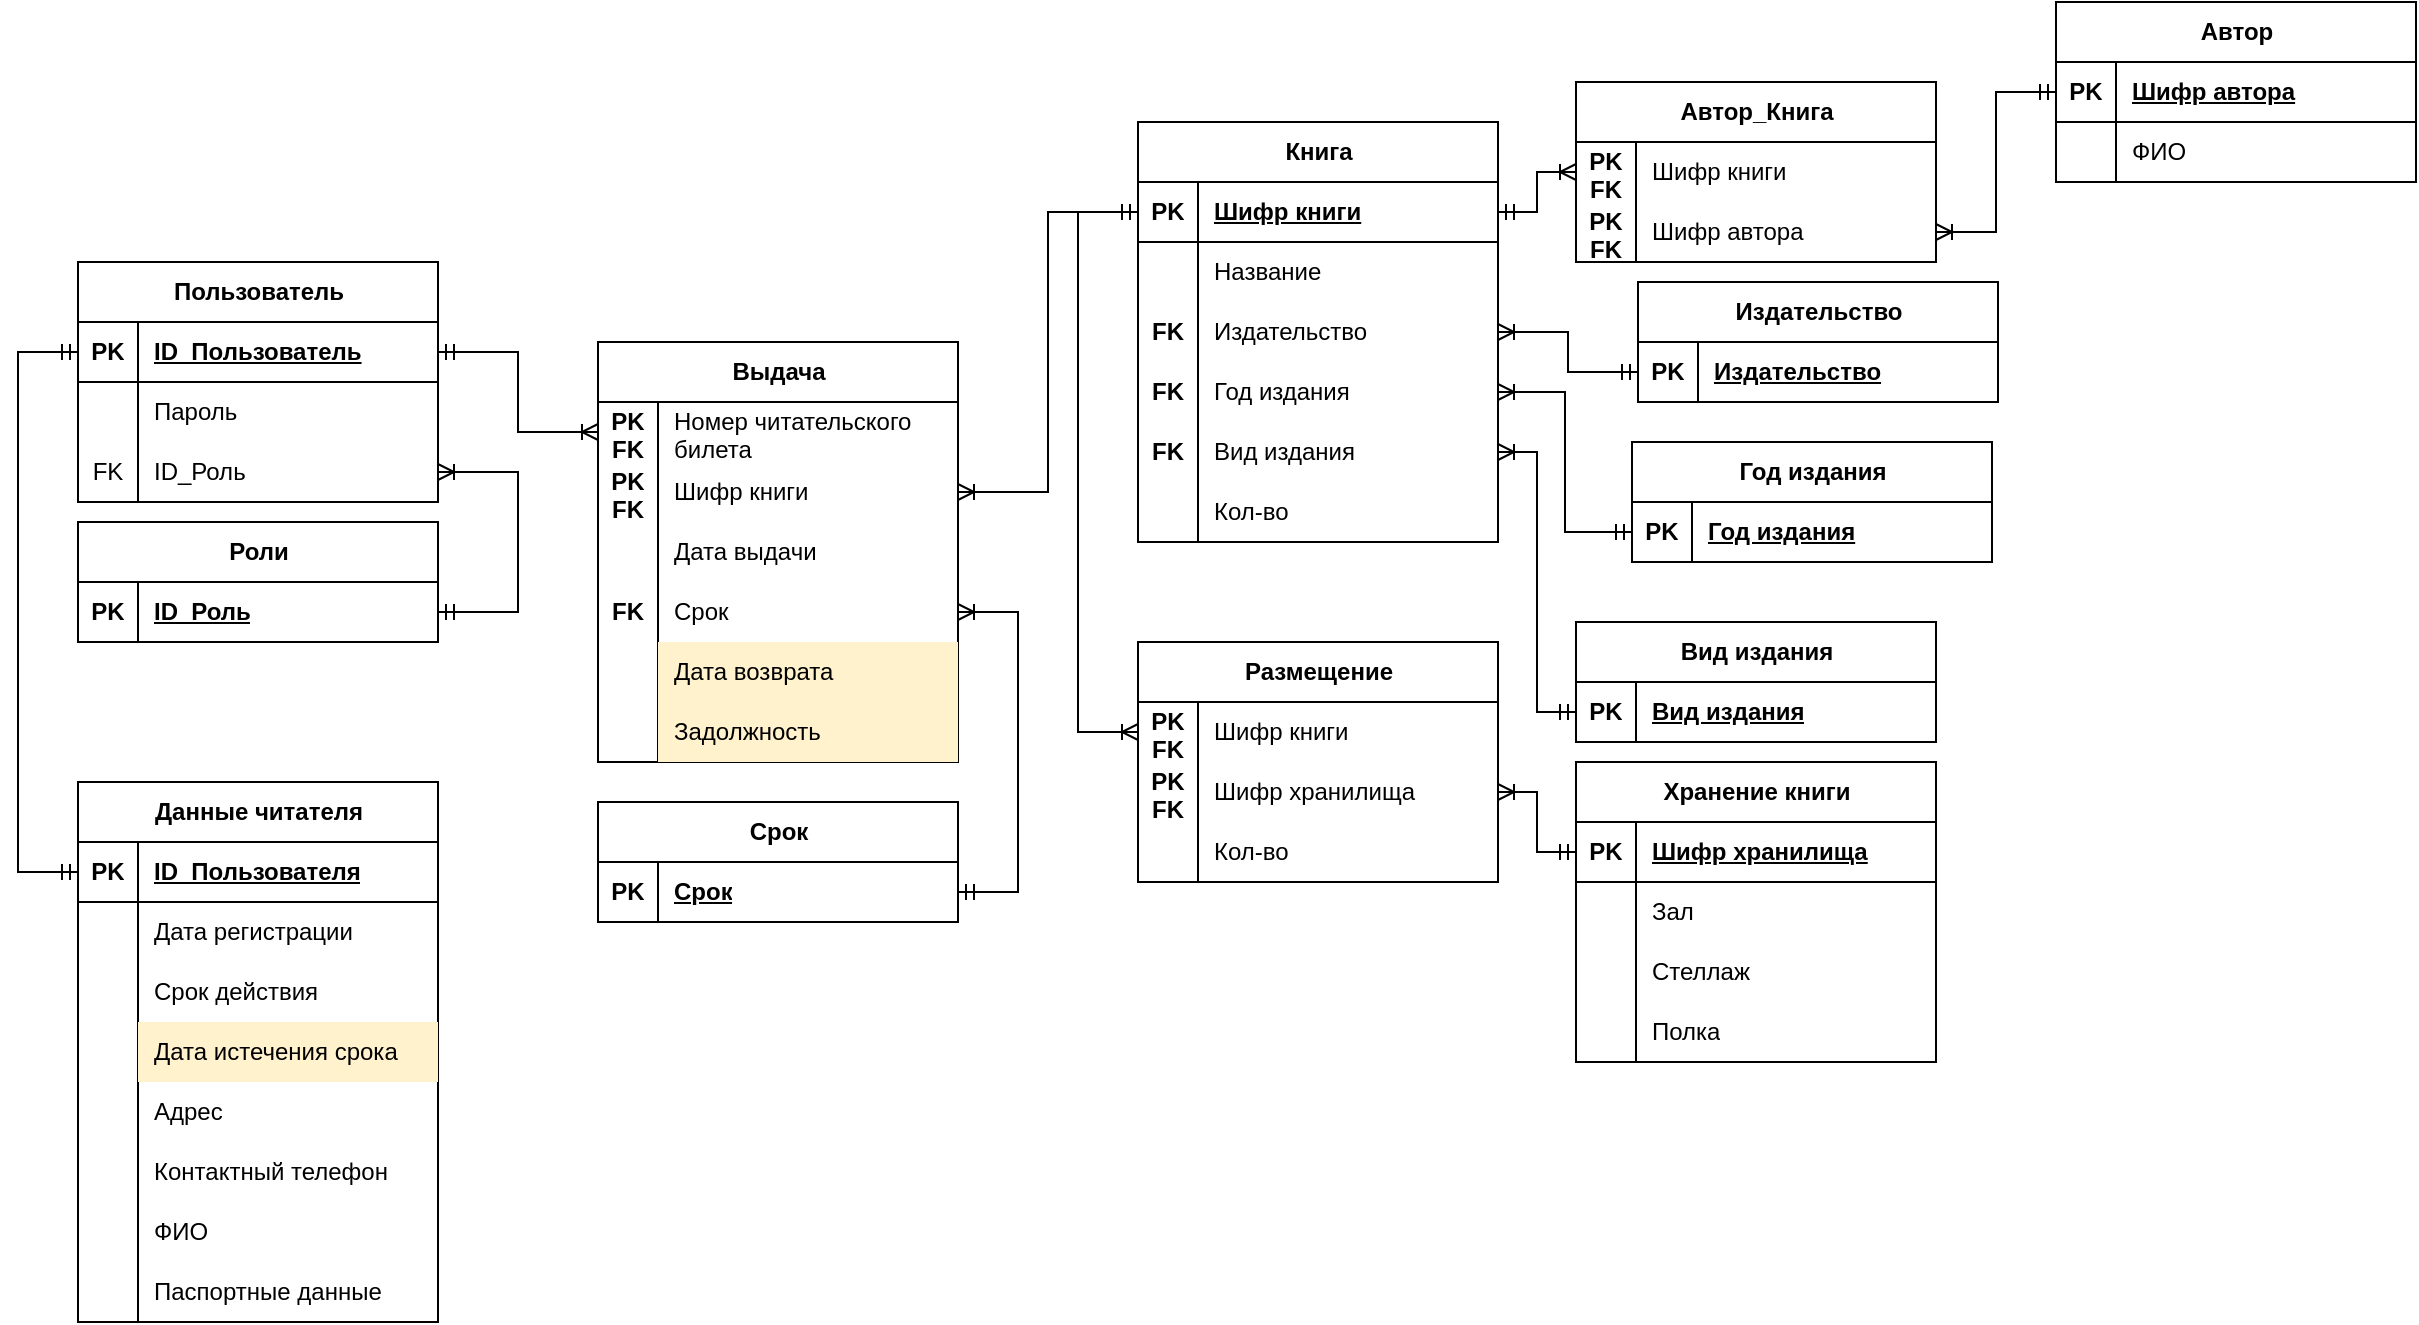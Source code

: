<mxfile version="24.7.17">
  <diagram name="Страница — 1" id="LzeBoXB8WUXF_K56pBC5">
    <mxGraphModel dx="1292" dy="786" grid="1" gridSize="10" guides="1" tooltips="1" connect="1" arrows="1" fold="1" page="1" pageScale="1" pageWidth="827" pageHeight="1169" math="0" shadow="0">
      <root>
        <mxCell id="0" />
        <mxCell id="1" parent="0" />
        <mxCell id="ftoQZZpWw4mEpKQm2R86-1" value="Книга" style="shape=table;startSize=30;container=1;collapsible=1;childLayout=tableLayout;fixedRows=1;rowLines=0;fontStyle=1;align=center;resizeLast=1;html=1;" parent="1" vertex="1">
          <mxGeometry x="580" y="80" width="180" height="210" as="geometry" />
        </mxCell>
        <mxCell id="ftoQZZpWw4mEpKQm2R86-2" value="" style="shape=tableRow;horizontal=0;startSize=0;swimlaneHead=0;swimlaneBody=0;fillColor=none;collapsible=0;dropTarget=0;points=[[0,0.5],[1,0.5]];portConstraint=eastwest;top=0;left=0;right=0;bottom=1;" parent="ftoQZZpWw4mEpKQm2R86-1" vertex="1">
          <mxGeometry y="30" width="180" height="30" as="geometry" />
        </mxCell>
        <mxCell id="ftoQZZpWw4mEpKQm2R86-3" value="PK" style="shape=partialRectangle;connectable=0;fillColor=none;top=0;left=0;bottom=0;right=0;fontStyle=1;overflow=hidden;whiteSpace=wrap;html=1;" parent="ftoQZZpWw4mEpKQm2R86-2" vertex="1">
          <mxGeometry width="30" height="30" as="geometry">
            <mxRectangle width="30" height="30" as="alternateBounds" />
          </mxGeometry>
        </mxCell>
        <mxCell id="ftoQZZpWw4mEpKQm2R86-4" value="Шифр книги" style="shape=partialRectangle;connectable=0;fillColor=none;top=0;left=0;bottom=0;right=0;align=left;spacingLeft=6;fontStyle=5;overflow=hidden;whiteSpace=wrap;html=1;" parent="ftoQZZpWw4mEpKQm2R86-2" vertex="1">
          <mxGeometry x="30" width="150" height="30" as="geometry">
            <mxRectangle width="150" height="30" as="alternateBounds" />
          </mxGeometry>
        </mxCell>
        <mxCell id="ftoQZZpWw4mEpKQm2R86-5" value="" style="shape=tableRow;horizontal=0;startSize=0;swimlaneHead=0;swimlaneBody=0;fillColor=none;collapsible=0;dropTarget=0;points=[[0,0.5],[1,0.5]];portConstraint=eastwest;top=0;left=0;right=0;bottom=0;" parent="ftoQZZpWw4mEpKQm2R86-1" vertex="1">
          <mxGeometry y="60" width="180" height="30" as="geometry" />
        </mxCell>
        <mxCell id="ftoQZZpWw4mEpKQm2R86-6" value="" style="shape=partialRectangle;connectable=0;fillColor=none;top=0;left=0;bottom=0;right=0;editable=1;overflow=hidden;whiteSpace=wrap;html=1;" parent="ftoQZZpWw4mEpKQm2R86-5" vertex="1">
          <mxGeometry width="30" height="30" as="geometry">
            <mxRectangle width="30" height="30" as="alternateBounds" />
          </mxGeometry>
        </mxCell>
        <mxCell id="ftoQZZpWw4mEpKQm2R86-7" value="Название" style="shape=partialRectangle;connectable=0;fillColor=none;top=0;left=0;bottom=0;right=0;align=left;spacingLeft=6;overflow=hidden;whiteSpace=wrap;html=1;" parent="ftoQZZpWw4mEpKQm2R86-5" vertex="1">
          <mxGeometry x="30" width="150" height="30" as="geometry">
            <mxRectangle width="150" height="30" as="alternateBounds" />
          </mxGeometry>
        </mxCell>
        <mxCell id="ftoQZZpWw4mEpKQm2R86-11" value="" style="shape=tableRow;horizontal=0;startSize=0;swimlaneHead=0;swimlaneBody=0;fillColor=none;collapsible=0;dropTarget=0;points=[[0,0.5],[1,0.5]];portConstraint=eastwest;top=0;left=0;right=0;bottom=0;" parent="ftoQZZpWw4mEpKQm2R86-1" vertex="1">
          <mxGeometry y="90" width="180" height="30" as="geometry" />
        </mxCell>
        <mxCell id="ftoQZZpWw4mEpKQm2R86-12" value="&lt;b&gt;FK&lt;/b&gt;" style="shape=partialRectangle;connectable=0;fillColor=none;top=0;left=0;bottom=0;right=0;editable=1;overflow=hidden;whiteSpace=wrap;html=1;strokeWidth=1;perimeterSpacing=1;" parent="ftoQZZpWw4mEpKQm2R86-11" vertex="1">
          <mxGeometry width="30" height="30" as="geometry">
            <mxRectangle width="30" height="30" as="alternateBounds" />
          </mxGeometry>
        </mxCell>
        <mxCell id="ftoQZZpWw4mEpKQm2R86-13" value="Издательство" style="shape=partialRectangle;connectable=0;fillColor=none;top=0;left=0;bottom=0;right=0;align=left;spacingLeft=6;overflow=hidden;whiteSpace=wrap;html=1;" parent="ftoQZZpWw4mEpKQm2R86-11" vertex="1">
          <mxGeometry x="30" width="150" height="30" as="geometry">
            <mxRectangle width="150" height="30" as="alternateBounds" />
          </mxGeometry>
        </mxCell>
        <mxCell id="ftoQZZpWw4mEpKQm2R86-93" style="shape=tableRow;horizontal=0;startSize=0;swimlaneHead=0;swimlaneBody=0;fillColor=none;collapsible=0;dropTarget=0;points=[[0,0.5],[1,0.5]];portConstraint=eastwest;top=0;left=0;right=0;bottom=0;" parent="ftoQZZpWw4mEpKQm2R86-1" vertex="1">
          <mxGeometry y="120" width="180" height="30" as="geometry" />
        </mxCell>
        <mxCell id="ftoQZZpWw4mEpKQm2R86-94" value="&lt;b&gt;FK&lt;/b&gt;" style="shape=partialRectangle;connectable=0;fillColor=none;top=0;left=0;bottom=0;right=0;editable=1;overflow=hidden;whiteSpace=wrap;html=1;" parent="ftoQZZpWw4mEpKQm2R86-93" vertex="1">
          <mxGeometry width="30" height="30" as="geometry">
            <mxRectangle width="30" height="30" as="alternateBounds" />
          </mxGeometry>
        </mxCell>
        <mxCell id="ftoQZZpWw4mEpKQm2R86-95" value="Год издания" style="shape=partialRectangle;connectable=0;fillColor=none;top=0;left=0;bottom=0;right=0;align=left;spacingLeft=6;overflow=hidden;whiteSpace=wrap;html=1;" parent="ftoQZZpWw4mEpKQm2R86-93" vertex="1">
          <mxGeometry x="30" width="150" height="30" as="geometry">
            <mxRectangle width="150" height="30" as="alternateBounds" />
          </mxGeometry>
        </mxCell>
        <mxCell id="ftoQZZpWw4mEpKQm2R86-90" style="shape=tableRow;horizontal=0;startSize=0;swimlaneHead=0;swimlaneBody=0;fillColor=none;collapsible=0;dropTarget=0;points=[[0,0.5],[1,0.5]];portConstraint=eastwest;top=0;left=0;right=0;bottom=0;" parent="ftoQZZpWw4mEpKQm2R86-1" vertex="1">
          <mxGeometry y="150" width="180" height="30" as="geometry" />
        </mxCell>
        <mxCell id="ftoQZZpWw4mEpKQm2R86-91" value="FK" style="shape=partialRectangle;connectable=0;fillColor=none;top=0;left=0;bottom=0;right=0;editable=1;overflow=hidden;whiteSpace=wrap;html=1;fontStyle=1" parent="ftoQZZpWw4mEpKQm2R86-90" vertex="1">
          <mxGeometry width="30" height="30" as="geometry">
            <mxRectangle width="30" height="30" as="alternateBounds" />
          </mxGeometry>
        </mxCell>
        <mxCell id="ftoQZZpWw4mEpKQm2R86-92" value="Вид издания" style="shape=partialRectangle;connectable=0;fillColor=none;top=0;left=0;bottom=0;right=0;align=left;spacingLeft=6;overflow=hidden;whiteSpace=wrap;html=1;" parent="ftoQZZpWw4mEpKQm2R86-90" vertex="1">
          <mxGeometry x="30" width="150" height="30" as="geometry">
            <mxRectangle width="150" height="30" as="alternateBounds" />
          </mxGeometry>
        </mxCell>
        <mxCell id="ftoQZZpWw4mEpKQm2R86-156" style="shape=tableRow;horizontal=0;startSize=0;swimlaneHead=0;swimlaneBody=0;fillColor=none;collapsible=0;dropTarget=0;points=[[0,0.5],[1,0.5]];portConstraint=eastwest;top=0;left=0;right=0;bottom=0;" parent="ftoQZZpWw4mEpKQm2R86-1" vertex="1">
          <mxGeometry y="180" width="180" height="30" as="geometry" />
        </mxCell>
        <mxCell id="ftoQZZpWw4mEpKQm2R86-157" style="shape=partialRectangle;connectable=0;fillColor=none;top=0;left=0;bottom=0;right=0;editable=1;overflow=hidden;whiteSpace=wrap;html=1;" parent="ftoQZZpWw4mEpKQm2R86-156" vertex="1">
          <mxGeometry width="30" height="30" as="geometry">
            <mxRectangle width="30" height="30" as="alternateBounds" />
          </mxGeometry>
        </mxCell>
        <mxCell id="ftoQZZpWw4mEpKQm2R86-158" value="Кол-во" style="shape=partialRectangle;connectable=0;fillColor=none;top=0;left=0;bottom=0;right=0;align=left;spacingLeft=6;overflow=hidden;whiteSpace=wrap;html=1;" parent="ftoQZZpWw4mEpKQm2R86-156" vertex="1">
          <mxGeometry x="30" width="150" height="30" as="geometry">
            <mxRectangle width="150" height="30" as="alternateBounds" />
          </mxGeometry>
        </mxCell>
        <mxCell id="ftoQZZpWw4mEpKQm2R86-20" value="Автор" style="shape=table;startSize=30;container=1;collapsible=1;childLayout=tableLayout;fixedRows=1;rowLines=0;fontStyle=1;align=center;resizeLast=1;html=1;" parent="1" vertex="1">
          <mxGeometry x="1039" y="20" width="180" height="90" as="geometry" />
        </mxCell>
        <mxCell id="ftoQZZpWw4mEpKQm2R86-21" value="" style="shape=tableRow;horizontal=0;startSize=0;swimlaneHead=0;swimlaneBody=0;fillColor=none;collapsible=0;dropTarget=0;points=[[0,0.5],[1,0.5]];portConstraint=eastwest;top=0;left=0;right=0;bottom=1;" parent="ftoQZZpWw4mEpKQm2R86-20" vertex="1">
          <mxGeometry y="30" width="180" height="30" as="geometry" />
        </mxCell>
        <mxCell id="ftoQZZpWw4mEpKQm2R86-22" value="PK" style="shape=partialRectangle;connectable=0;fillColor=none;top=0;left=0;bottom=0;right=0;fontStyle=1;overflow=hidden;whiteSpace=wrap;html=1;" parent="ftoQZZpWw4mEpKQm2R86-21" vertex="1">
          <mxGeometry width="30" height="30" as="geometry">
            <mxRectangle width="30" height="30" as="alternateBounds" />
          </mxGeometry>
        </mxCell>
        <mxCell id="ftoQZZpWw4mEpKQm2R86-23" value="Шифр автора" style="shape=partialRectangle;connectable=0;fillColor=none;top=0;left=0;bottom=0;right=0;align=left;spacingLeft=6;fontStyle=5;overflow=hidden;whiteSpace=wrap;html=1;" parent="ftoQZZpWw4mEpKQm2R86-21" vertex="1">
          <mxGeometry x="30" width="150" height="30" as="geometry">
            <mxRectangle width="150" height="30" as="alternateBounds" />
          </mxGeometry>
        </mxCell>
        <mxCell id="ftoQZZpWw4mEpKQm2R86-24" value="" style="shape=tableRow;horizontal=0;startSize=0;swimlaneHead=0;swimlaneBody=0;fillColor=none;collapsible=0;dropTarget=0;points=[[0,0.5],[1,0.5]];portConstraint=eastwest;top=0;left=0;right=0;bottom=0;" parent="ftoQZZpWw4mEpKQm2R86-20" vertex="1">
          <mxGeometry y="60" width="180" height="30" as="geometry" />
        </mxCell>
        <mxCell id="ftoQZZpWw4mEpKQm2R86-25" value="" style="shape=partialRectangle;connectable=0;fillColor=none;top=0;left=0;bottom=0;right=0;editable=1;overflow=hidden;whiteSpace=wrap;html=1;" parent="ftoQZZpWw4mEpKQm2R86-24" vertex="1">
          <mxGeometry width="30" height="30" as="geometry">
            <mxRectangle width="30" height="30" as="alternateBounds" />
          </mxGeometry>
        </mxCell>
        <mxCell id="ftoQZZpWw4mEpKQm2R86-26" value="ФИО" style="shape=partialRectangle;connectable=0;fillColor=none;top=0;left=0;bottom=0;right=0;align=left;spacingLeft=6;overflow=hidden;whiteSpace=wrap;html=1;" parent="ftoQZZpWw4mEpKQm2R86-24" vertex="1">
          <mxGeometry x="30" width="150" height="30" as="geometry">
            <mxRectangle width="150" height="30" as="alternateBounds" />
          </mxGeometry>
        </mxCell>
        <mxCell id="ftoQZZpWw4mEpKQm2R86-34" value="Издательство" style="shape=table;startSize=30;container=1;collapsible=1;childLayout=tableLayout;fixedRows=1;rowLines=0;fontStyle=1;align=center;resizeLast=1;html=1;" parent="1" vertex="1">
          <mxGeometry x="830" y="160" width="180" height="60" as="geometry" />
        </mxCell>
        <mxCell id="ftoQZZpWw4mEpKQm2R86-35" value="" style="shape=tableRow;horizontal=0;startSize=0;swimlaneHead=0;swimlaneBody=0;fillColor=none;collapsible=0;dropTarget=0;points=[[0,0.5],[1,0.5]];portConstraint=eastwest;top=0;left=0;right=0;bottom=1;" parent="ftoQZZpWw4mEpKQm2R86-34" vertex="1">
          <mxGeometry y="30" width="180" height="30" as="geometry" />
        </mxCell>
        <mxCell id="ftoQZZpWw4mEpKQm2R86-36" value="PK" style="shape=partialRectangle;connectable=0;fillColor=none;top=0;left=0;bottom=0;right=0;fontStyle=1;overflow=hidden;whiteSpace=wrap;html=1;" parent="ftoQZZpWw4mEpKQm2R86-35" vertex="1">
          <mxGeometry width="30" height="30" as="geometry">
            <mxRectangle width="30" height="30" as="alternateBounds" />
          </mxGeometry>
        </mxCell>
        <mxCell id="ftoQZZpWw4mEpKQm2R86-37" value="Издательство" style="shape=partialRectangle;connectable=0;fillColor=none;top=0;left=0;bottom=0;right=0;align=left;spacingLeft=6;fontStyle=5;overflow=hidden;whiteSpace=wrap;html=1;" parent="ftoQZZpWw4mEpKQm2R86-35" vertex="1">
          <mxGeometry x="30" width="150" height="30" as="geometry">
            <mxRectangle width="150" height="30" as="alternateBounds" />
          </mxGeometry>
        </mxCell>
        <mxCell id="ftoQZZpWw4mEpKQm2R86-47" value="" style="edgeStyle=orthogonalEdgeStyle;fontSize=12;html=1;endArrow=ERoneToMany;startArrow=ERmandOne;rounded=0;entryX=1;entryY=0.5;entryDx=0;entryDy=0;" parent="1" source="ftoQZZpWw4mEpKQm2R86-35" target="ftoQZZpWw4mEpKQm2R86-11" edge="1">
          <mxGeometry width="100" height="100" relative="1" as="geometry">
            <mxPoint x="649" y="440" as="sourcePoint" />
            <mxPoint x="749" y="340" as="targetPoint" />
          </mxGeometry>
        </mxCell>
        <mxCell id="ftoQZZpWw4mEpKQm2R86-48" value="Автор_Книга" style="shape=table;startSize=30;container=1;collapsible=1;childLayout=tableLayout;fixedRows=1;rowLines=0;fontStyle=1;align=center;resizeLast=1;html=1;" parent="1" vertex="1">
          <mxGeometry x="799" y="60" width="180" height="90" as="geometry" />
        </mxCell>
        <mxCell id="ftoQZZpWw4mEpKQm2R86-52" value="" style="shape=tableRow;horizontal=0;startSize=0;swimlaneHead=0;swimlaneBody=0;fillColor=none;collapsible=0;dropTarget=0;points=[[0,0.5],[1,0.5]];portConstraint=eastwest;top=0;left=0;right=0;bottom=0;" parent="ftoQZZpWw4mEpKQm2R86-48" vertex="1">
          <mxGeometry y="30" width="180" height="30" as="geometry" />
        </mxCell>
        <mxCell id="ftoQZZpWw4mEpKQm2R86-53" value="PK FK" style="shape=partialRectangle;connectable=0;fillColor=none;top=0;left=0;bottom=0;right=0;editable=1;overflow=hidden;whiteSpace=wrap;html=1;fontStyle=1" parent="ftoQZZpWw4mEpKQm2R86-52" vertex="1">
          <mxGeometry width="30" height="30" as="geometry">
            <mxRectangle width="30" height="30" as="alternateBounds" />
          </mxGeometry>
        </mxCell>
        <mxCell id="ftoQZZpWw4mEpKQm2R86-54" value="Шифр книги" style="shape=partialRectangle;connectable=0;fillColor=none;top=0;left=0;bottom=0;right=0;align=left;spacingLeft=6;overflow=hidden;whiteSpace=wrap;html=1;" parent="ftoQZZpWw4mEpKQm2R86-52" vertex="1">
          <mxGeometry x="30" width="150" height="30" as="geometry">
            <mxRectangle width="150" height="30" as="alternateBounds" />
          </mxGeometry>
        </mxCell>
        <mxCell id="ftoQZZpWw4mEpKQm2R86-55" value="" style="shape=tableRow;horizontal=0;startSize=0;swimlaneHead=0;swimlaneBody=0;fillColor=none;collapsible=0;dropTarget=0;points=[[0,0.5],[1,0.5]];portConstraint=eastwest;top=0;left=0;right=0;bottom=0;" parent="ftoQZZpWw4mEpKQm2R86-48" vertex="1">
          <mxGeometry y="60" width="180" height="30" as="geometry" />
        </mxCell>
        <mxCell id="ftoQZZpWw4mEpKQm2R86-56" value="PK FK" style="shape=partialRectangle;connectable=0;fillColor=none;top=0;left=0;bottom=0;right=0;editable=1;overflow=hidden;whiteSpace=wrap;html=1;fontStyle=1" parent="ftoQZZpWw4mEpKQm2R86-55" vertex="1">
          <mxGeometry width="30" height="30" as="geometry">
            <mxRectangle width="30" height="30" as="alternateBounds" />
          </mxGeometry>
        </mxCell>
        <mxCell id="ftoQZZpWw4mEpKQm2R86-57" value="Шифр автора" style="shape=partialRectangle;connectable=0;fillColor=none;top=0;left=0;bottom=0;right=0;align=left;spacingLeft=6;overflow=hidden;whiteSpace=wrap;html=1;" parent="ftoQZZpWw4mEpKQm2R86-55" vertex="1">
          <mxGeometry x="30" width="150" height="30" as="geometry">
            <mxRectangle width="150" height="30" as="alternateBounds" />
          </mxGeometry>
        </mxCell>
        <mxCell id="ftoQZZpWw4mEpKQm2R86-61" value="" style="edgeStyle=orthogonalEdgeStyle;fontSize=12;html=1;endArrow=ERoneToMany;startArrow=ERmandOne;rounded=0;entryX=0;entryY=0.5;entryDx=0;entryDy=0;exitX=1;exitY=0.5;exitDx=0;exitDy=0;" parent="1" source="ftoQZZpWw4mEpKQm2R86-2" target="ftoQZZpWw4mEpKQm2R86-52" edge="1">
          <mxGeometry width="100" height="100" relative="1" as="geometry">
            <mxPoint x="944" y="430" as="sourcePoint" />
            <mxPoint x="834" y="220" as="targetPoint" />
          </mxGeometry>
        </mxCell>
        <mxCell id="ftoQZZpWw4mEpKQm2R86-62" value="" style="edgeStyle=orthogonalEdgeStyle;fontSize=12;html=1;endArrow=ERoneToMany;startArrow=ERmandOne;rounded=0;entryX=1;entryY=0.5;entryDx=0;entryDy=0;exitX=0;exitY=0.5;exitDx=0;exitDy=0;" parent="1" source="ftoQZZpWw4mEpKQm2R86-21" target="ftoQZZpWw4mEpKQm2R86-55" edge="1">
          <mxGeometry width="100" height="100" relative="1" as="geometry">
            <mxPoint x="889" y="290" as="sourcePoint" />
            <mxPoint x="999" y="210" as="targetPoint" />
          </mxGeometry>
        </mxCell>
        <mxCell id="ftoQZZpWw4mEpKQm2R86-76" value="Данные читателя" style="shape=table;startSize=30;container=1;collapsible=1;childLayout=tableLayout;fixedRows=1;rowLines=0;fontStyle=1;align=center;resizeLast=1;html=1;" parent="1" vertex="1">
          <mxGeometry x="50" y="410" width="180" height="270" as="geometry" />
        </mxCell>
        <mxCell id="ftoQZZpWw4mEpKQm2R86-77" value="" style="shape=tableRow;horizontal=0;startSize=0;swimlaneHead=0;swimlaneBody=0;fillColor=none;collapsible=0;dropTarget=0;points=[[0,0.5],[1,0.5]];portConstraint=eastwest;top=0;left=0;right=0;bottom=1;" parent="ftoQZZpWw4mEpKQm2R86-76" vertex="1">
          <mxGeometry y="30" width="180" height="30" as="geometry" />
        </mxCell>
        <mxCell id="ftoQZZpWw4mEpKQm2R86-78" value="PK" style="shape=partialRectangle;connectable=0;fillColor=none;top=0;left=0;bottom=0;right=0;fontStyle=1;overflow=hidden;whiteSpace=wrap;html=1;" parent="ftoQZZpWw4mEpKQm2R86-77" vertex="1">
          <mxGeometry width="30" height="30" as="geometry">
            <mxRectangle width="30" height="30" as="alternateBounds" />
          </mxGeometry>
        </mxCell>
        <mxCell id="ftoQZZpWw4mEpKQm2R86-79" value="ID_Пользователя" style="shape=partialRectangle;connectable=0;fillColor=none;top=0;left=0;bottom=0;right=0;align=left;spacingLeft=6;fontStyle=5;overflow=hidden;whiteSpace=wrap;html=1;" parent="ftoQZZpWw4mEpKQm2R86-77" vertex="1">
          <mxGeometry x="30" width="150" height="30" as="geometry">
            <mxRectangle width="150" height="30" as="alternateBounds" />
          </mxGeometry>
        </mxCell>
        <mxCell id="pmU1ttOeLGi9P7j0aTo6-81" style="shape=tableRow;horizontal=0;startSize=0;swimlaneHead=0;swimlaneBody=0;fillColor=none;collapsible=0;dropTarget=0;points=[[0,0.5],[1,0.5]];portConstraint=eastwest;top=0;left=0;right=0;bottom=0;" vertex="1" parent="ftoQZZpWw4mEpKQm2R86-76">
          <mxGeometry y="60" width="180" height="30" as="geometry" />
        </mxCell>
        <mxCell id="pmU1ttOeLGi9P7j0aTo6-82" style="shape=partialRectangle;connectable=0;fillColor=none;top=0;left=0;bottom=0;right=0;editable=1;overflow=hidden;whiteSpace=wrap;html=1;" vertex="1" parent="pmU1ttOeLGi9P7j0aTo6-81">
          <mxGeometry width="30" height="30" as="geometry">
            <mxRectangle width="30" height="30" as="alternateBounds" />
          </mxGeometry>
        </mxCell>
        <mxCell id="pmU1ttOeLGi9P7j0aTo6-83" value="Дата регистрации" style="shape=partialRectangle;connectable=0;fillColor=none;top=0;left=0;bottom=0;right=0;align=left;spacingLeft=6;overflow=hidden;whiteSpace=wrap;html=1;" vertex="1" parent="pmU1ttOeLGi9P7j0aTo6-81">
          <mxGeometry x="30" width="150" height="30" as="geometry">
            <mxRectangle width="150" height="30" as="alternateBounds" />
          </mxGeometry>
        </mxCell>
        <mxCell id="pmU1ttOeLGi9P7j0aTo6-78" style="shape=tableRow;horizontal=0;startSize=0;swimlaneHead=0;swimlaneBody=0;fillColor=none;collapsible=0;dropTarget=0;points=[[0,0.5],[1,0.5]];portConstraint=eastwest;top=0;left=0;right=0;bottom=0;" vertex="1" parent="ftoQZZpWw4mEpKQm2R86-76">
          <mxGeometry y="90" width="180" height="30" as="geometry" />
        </mxCell>
        <mxCell id="pmU1ttOeLGi9P7j0aTo6-79" style="shape=partialRectangle;connectable=0;fillColor=none;top=0;left=0;bottom=0;right=0;editable=1;overflow=hidden;whiteSpace=wrap;html=1;" vertex="1" parent="pmU1ttOeLGi9P7j0aTo6-78">
          <mxGeometry width="30" height="30" as="geometry">
            <mxRectangle width="30" height="30" as="alternateBounds" />
          </mxGeometry>
        </mxCell>
        <mxCell id="pmU1ttOeLGi9P7j0aTo6-80" value="Срок действия" style="shape=partialRectangle;connectable=0;fillColor=none;top=0;left=0;bottom=0;right=0;align=left;spacingLeft=6;overflow=hidden;whiteSpace=wrap;html=1;" vertex="1" parent="pmU1ttOeLGi9P7j0aTo6-78">
          <mxGeometry x="30" width="150" height="30" as="geometry">
            <mxRectangle width="150" height="30" as="alternateBounds" />
          </mxGeometry>
        </mxCell>
        <mxCell id="pmU1ttOeLGi9P7j0aTo6-60" style="shape=tableRow;horizontal=0;startSize=0;swimlaneHead=0;swimlaneBody=0;fillColor=none;collapsible=0;dropTarget=0;points=[[0,0.5],[1,0.5]];portConstraint=eastwest;top=0;left=0;right=0;bottom=0;" vertex="1" parent="ftoQZZpWw4mEpKQm2R86-76">
          <mxGeometry y="120" width="180" height="30" as="geometry" />
        </mxCell>
        <mxCell id="pmU1ttOeLGi9P7j0aTo6-61" style="shape=partialRectangle;connectable=0;fillColor=none;top=0;left=0;bottom=0;right=0;editable=1;overflow=hidden;whiteSpace=wrap;html=1;" vertex="1" parent="pmU1ttOeLGi9P7j0aTo6-60">
          <mxGeometry width="30" height="30" as="geometry">
            <mxRectangle width="30" height="30" as="alternateBounds" />
          </mxGeometry>
        </mxCell>
        <mxCell id="pmU1ttOeLGi9P7j0aTo6-62" value="Дата истечения срока" style="shape=partialRectangle;connectable=0;fillColor=#fff2cc;top=0;left=0;bottom=0;right=0;align=left;spacingLeft=6;overflow=hidden;whiteSpace=wrap;html=1;strokeColor=#d6b656;" vertex="1" parent="pmU1ttOeLGi9P7j0aTo6-60">
          <mxGeometry x="30" width="150" height="30" as="geometry">
            <mxRectangle width="150" height="30" as="alternateBounds" />
          </mxGeometry>
        </mxCell>
        <mxCell id="ftoQZZpWw4mEpKQm2R86-83" value="" style="shape=tableRow;horizontal=0;startSize=0;swimlaneHead=0;swimlaneBody=0;fillColor=none;collapsible=0;dropTarget=0;points=[[0,0.5],[1,0.5]];portConstraint=eastwest;top=0;left=0;right=0;bottom=0;" parent="ftoQZZpWw4mEpKQm2R86-76" vertex="1">
          <mxGeometry y="150" width="180" height="30" as="geometry" />
        </mxCell>
        <mxCell id="ftoQZZpWw4mEpKQm2R86-84" value="" style="shape=partialRectangle;connectable=0;fillColor=none;top=0;left=0;bottom=0;right=0;editable=1;overflow=hidden;whiteSpace=wrap;html=1;" parent="ftoQZZpWw4mEpKQm2R86-83" vertex="1">
          <mxGeometry width="30" height="30" as="geometry">
            <mxRectangle width="30" height="30" as="alternateBounds" />
          </mxGeometry>
        </mxCell>
        <mxCell id="ftoQZZpWw4mEpKQm2R86-85" value="Адрес" style="shape=partialRectangle;connectable=0;fillColor=none;top=0;left=0;bottom=0;right=0;align=left;spacingLeft=6;overflow=hidden;whiteSpace=wrap;html=1;" parent="ftoQZZpWw4mEpKQm2R86-83" vertex="1">
          <mxGeometry x="30" width="150" height="30" as="geometry">
            <mxRectangle width="150" height="30" as="alternateBounds" />
          </mxGeometry>
        </mxCell>
        <mxCell id="ftoQZZpWw4mEpKQm2R86-86" value="" style="shape=tableRow;horizontal=0;startSize=0;swimlaneHead=0;swimlaneBody=0;fillColor=none;collapsible=0;dropTarget=0;points=[[0,0.5],[1,0.5]];portConstraint=eastwest;top=0;left=0;right=0;bottom=0;" parent="ftoQZZpWw4mEpKQm2R86-76" vertex="1">
          <mxGeometry y="180" width="180" height="30" as="geometry" />
        </mxCell>
        <mxCell id="ftoQZZpWw4mEpKQm2R86-87" value="" style="shape=partialRectangle;connectable=0;fillColor=none;top=0;left=0;bottom=0;right=0;editable=1;overflow=hidden;whiteSpace=wrap;html=1;" parent="ftoQZZpWw4mEpKQm2R86-86" vertex="1">
          <mxGeometry width="30" height="30" as="geometry">
            <mxRectangle width="30" height="30" as="alternateBounds" />
          </mxGeometry>
        </mxCell>
        <mxCell id="ftoQZZpWw4mEpKQm2R86-88" value="Контактный телефон" style="shape=partialRectangle;connectable=0;fillColor=none;top=0;left=0;bottom=0;right=0;align=left;spacingLeft=6;overflow=hidden;whiteSpace=wrap;html=1;" parent="ftoQZZpWw4mEpKQm2R86-86" vertex="1">
          <mxGeometry x="30" width="150" height="30" as="geometry">
            <mxRectangle width="150" height="30" as="alternateBounds" />
          </mxGeometry>
        </mxCell>
        <mxCell id="ftoQZZpWw4mEpKQm2R86-170" style="shape=tableRow;horizontal=0;startSize=0;swimlaneHead=0;swimlaneBody=0;fillColor=none;collapsible=0;dropTarget=0;points=[[0,0.5],[1,0.5]];portConstraint=eastwest;top=0;left=0;right=0;bottom=0;" parent="ftoQZZpWw4mEpKQm2R86-76" vertex="1">
          <mxGeometry y="210" width="180" height="30" as="geometry" />
        </mxCell>
        <mxCell id="ftoQZZpWw4mEpKQm2R86-171" style="shape=partialRectangle;connectable=0;fillColor=none;top=0;left=0;bottom=0;right=0;editable=1;overflow=hidden;whiteSpace=wrap;html=1;" parent="ftoQZZpWw4mEpKQm2R86-170" vertex="1">
          <mxGeometry width="30" height="30" as="geometry">
            <mxRectangle width="30" height="30" as="alternateBounds" />
          </mxGeometry>
        </mxCell>
        <mxCell id="ftoQZZpWw4mEpKQm2R86-172" value="ФИО" style="shape=partialRectangle;connectable=0;fillColor=none;top=0;left=0;bottom=0;right=0;align=left;spacingLeft=6;overflow=hidden;whiteSpace=wrap;html=1;" parent="ftoQZZpWw4mEpKQm2R86-170" vertex="1">
          <mxGeometry x="30" width="150" height="30" as="geometry">
            <mxRectangle width="150" height="30" as="alternateBounds" />
          </mxGeometry>
        </mxCell>
        <mxCell id="ftoQZZpWw4mEpKQm2R86-80" value="" style="shape=tableRow;horizontal=0;startSize=0;swimlaneHead=0;swimlaneBody=0;fillColor=none;collapsible=0;dropTarget=0;points=[[0,0.5],[1,0.5]];portConstraint=eastwest;top=0;left=0;right=0;bottom=0;" parent="ftoQZZpWw4mEpKQm2R86-76" vertex="1">
          <mxGeometry y="240" width="180" height="30" as="geometry" />
        </mxCell>
        <mxCell id="ftoQZZpWw4mEpKQm2R86-81" value="" style="shape=partialRectangle;connectable=0;fillColor=none;top=0;left=0;bottom=0;right=0;editable=1;overflow=hidden;whiteSpace=wrap;html=1;" parent="ftoQZZpWw4mEpKQm2R86-80" vertex="1">
          <mxGeometry width="30" height="30" as="geometry">
            <mxRectangle width="30" height="30" as="alternateBounds" />
          </mxGeometry>
        </mxCell>
        <mxCell id="ftoQZZpWw4mEpKQm2R86-82" value="Паспортные данные" style="shape=partialRectangle;connectable=0;fillColor=none;top=0;left=0;bottom=0;right=0;align=left;spacingLeft=6;overflow=hidden;whiteSpace=wrap;html=1;" parent="ftoQZZpWw4mEpKQm2R86-80" vertex="1">
          <mxGeometry x="30" width="150" height="30" as="geometry">
            <mxRectangle width="150" height="30" as="alternateBounds" />
          </mxGeometry>
        </mxCell>
        <mxCell id="ftoQZZpWw4mEpKQm2R86-89" value="" style="edgeStyle=elbowEdgeStyle;fontSize=12;html=1;endArrow=ERmandOne;startArrow=ERmandOne;rounded=0;entryX=0;entryY=0.5;entryDx=0;entryDy=0;exitX=0;exitY=0.5;exitDx=0;exitDy=0;" parent="1" source="ftoQZZpWw4mEpKQm2R86-77" target="pmU1ttOeLGi9P7j0aTo6-18" edge="1">
          <mxGeometry width="100" height="100" relative="1" as="geometry">
            <mxPoint x="70" y="565" as="sourcePoint" />
            <mxPoint x="20" y="345" as="targetPoint" />
            <Array as="points">
              <mxPoint x="20" y="320" />
            </Array>
          </mxGeometry>
        </mxCell>
        <mxCell id="ftoQZZpWw4mEpKQm2R86-96" value="Выдача" style="shape=table;startSize=30;container=1;collapsible=1;childLayout=tableLayout;fixedRows=1;rowLines=0;fontStyle=1;align=center;resizeLast=1;html=1;" parent="1" vertex="1">
          <mxGeometry x="310" y="190" width="180" height="210" as="geometry" />
        </mxCell>
        <mxCell id="ftoQZZpWw4mEpKQm2R86-100" value="" style="shape=tableRow;horizontal=0;startSize=0;swimlaneHead=0;swimlaneBody=0;fillColor=none;collapsible=0;dropTarget=0;points=[[0,0.5],[1,0.5]];portConstraint=eastwest;top=0;left=0;right=0;bottom=0;" parent="ftoQZZpWw4mEpKQm2R86-96" vertex="1">
          <mxGeometry y="30" width="180" height="30" as="geometry" />
        </mxCell>
        <mxCell id="ftoQZZpWw4mEpKQm2R86-101" value="PK FK" style="shape=partialRectangle;connectable=0;fillColor=none;top=0;left=0;bottom=0;right=0;editable=1;overflow=hidden;whiteSpace=wrap;html=1;fontStyle=1" parent="ftoQZZpWw4mEpKQm2R86-100" vertex="1">
          <mxGeometry width="30" height="30" as="geometry">
            <mxRectangle width="30" height="30" as="alternateBounds" />
          </mxGeometry>
        </mxCell>
        <mxCell id="ftoQZZpWw4mEpKQm2R86-102" value="&lt;span style=&quot;&quot;&gt;Номер читательского билета&lt;/span&gt;" style="shape=partialRectangle;connectable=0;fillColor=none;top=0;left=0;bottom=0;right=0;align=left;spacingLeft=6;overflow=hidden;whiteSpace=wrap;html=1;verticalAlign=middle;fontStyle=0" parent="ftoQZZpWw4mEpKQm2R86-100" vertex="1">
          <mxGeometry x="30" width="150" height="30" as="geometry">
            <mxRectangle width="150" height="30" as="alternateBounds" />
          </mxGeometry>
        </mxCell>
        <mxCell id="ftoQZZpWw4mEpKQm2R86-103" value="" style="shape=tableRow;horizontal=0;startSize=0;swimlaneHead=0;swimlaneBody=0;fillColor=none;collapsible=0;dropTarget=0;points=[[0,0.5],[1,0.5]];portConstraint=eastwest;top=0;left=0;right=0;bottom=0;" parent="ftoQZZpWw4mEpKQm2R86-96" vertex="1">
          <mxGeometry y="60" width="180" height="30" as="geometry" />
        </mxCell>
        <mxCell id="ftoQZZpWw4mEpKQm2R86-104" value="PK FK" style="shape=partialRectangle;connectable=0;fillColor=none;top=0;left=0;bottom=0;right=0;editable=1;overflow=hidden;whiteSpace=wrap;html=1;fontStyle=1" parent="ftoQZZpWw4mEpKQm2R86-103" vertex="1">
          <mxGeometry width="30" height="30" as="geometry">
            <mxRectangle width="30" height="30" as="alternateBounds" />
          </mxGeometry>
        </mxCell>
        <mxCell id="ftoQZZpWw4mEpKQm2R86-105" value="Шифр книги" style="shape=partialRectangle;connectable=0;fillColor=none;top=0;left=0;bottom=0;right=0;align=left;spacingLeft=6;overflow=hidden;whiteSpace=wrap;html=1;" parent="ftoQZZpWw4mEpKQm2R86-103" vertex="1">
          <mxGeometry x="30" width="150" height="30" as="geometry">
            <mxRectangle width="150" height="30" as="alternateBounds" />
          </mxGeometry>
        </mxCell>
        <mxCell id="ftoQZZpWw4mEpKQm2R86-106" value="" style="shape=tableRow;horizontal=0;startSize=0;swimlaneHead=0;swimlaneBody=0;fillColor=none;collapsible=0;dropTarget=0;points=[[0,0.5],[1,0.5]];portConstraint=eastwest;top=0;left=0;right=0;bottom=0;" parent="ftoQZZpWw4mEpKQm2R86-96" vertex="1">
          <mxGeometry y="90" width="180" height="30" as="geometry" />
        </mxCell>
        <mxCell id="ftoQZZpWw4mEpKQm2R86-107" value="" style="shape=partialRectangle;connectable=0;fillColor=none;top=0;left=0;bottom=0;right=0;editable=1;overflow=hidden;whiteSpace=wrap;html=1;" parent="ftoQZZpWw4mEpKQm2R86-106" vertex="1">
          <mxGeometry width="30" height="30" as="geometry">
            <mxRectangle width="30" height="30" as="alternateBounds" />
          </mxGeometry>
        </mxCell>
        <mxCell id="ftoQZZpWw4mEpKQm2R86-108" value="Дата выдачи" style="shape=partialRectangle;connectable=0;fillColor=none;top=0;left=0;bottom=0;right=0;align=left;spacingLeft=6;overflow=hidden;whiteSpace=wrap;html=1;" parent="ftoQZZpWw4mEpKQm2R86-106" vertex="1">
          <mxGeometry x="30" width="150" height="30" as="geometry">
            <mxRectangle width="150" height="30" as="alternateBounds" />
          </mxGeometry>
        </mxCell>
        <mxCell id="ftoQZZpWw4mEpKQm2R86-109" style="shape=tableRow;horizontal=0;startSize=0;swimlaneHead=0;swimlaneBody=0;fillColor=none;collapsible=0;dropTarget=0;points=[[0,0.5],[1,0.5]];portConstraint=eastwest;top=0;left=0;right=0;bottom=0;" parent="ftoQZZpWw4mEpKQm2R86-96" vertex="1">
          <mxGeometry y="120" width="180" height="30" as="geometry" />
        </mxCell>
        <mxCell id="ftoQZZpWw4mEpKQm2R86-110" value="FK" style="shape=partialRectangle;connectable=0;fillColor=none;top=0;left=0;bottom=0;right=0;editable=1;overflow=hidden;whiteSpace=wrap;html=1;fontStyle=1" parent="ftoQZZpWw4mEpKQm2R86-109" vertex="1">
          <mxGeometry width="30" height="30" as="geometry">
            <mxRectangle width="30" height="30" as="alternateBounds" />
          </mxGeometry>
        </mxCell>
        <mxCell id="ftoQZZpWw4mEpKQm2R86-111" value="Срок&amp;nbsp;" style="shape=partialRectangle;connectable=0;fillColor=none;top=0;left=0;bottom=0;right=0;align=left;spacingLeft=6;overflow=hidden;whiteSpace=wrap;html=1;" parent="ftoQZZpWw4mEpKQm2R86-109" vertex="1">
          <mxGeometry x="30" width="150" height="30" as="geometry">
            <mxRectangle width="150" height="30" as="alternateBounds" />
          </mxGeometry>
        </mxCell>
        <mxCell id="ftoQZZpWw4mEpKQm2R86-112" style="shape=tableRow;horizontal=0;startSize=0;swimlaneHead=0;swimlaneBody=0;fillColor=none;collapsible=0;dropTarget=0;points=[[0,0.5],[1,0.5]];portConstraint=eastwest;top=0;left=0;right=0;bottom=0;" parent="ftoQZZpWw4mEpKQm2R86-96" vertex="1">
          <mxGeometry y="150" width="180" height="30" as="geometry" />
        </mxCell>
        <mxCell id="ftoQZZpWw4mEpKQm2R86-113" style="shape=partialRectangle;connectable=0;fillColor=none;top=0;left=0;bottom=0;right=0;editable=1;overflow=hidden;whiteSpace=wrap;html=1;" parent="ftoQZZpWw4mEpKQm2R86-112" vertex="1">
          <mxGeometry width="30" height="30" as="geometry">
            <mxRectangle width="30" height="30" as="alternateBounds" />
          </mxGeometry>
        </mxCell>
        <mxCell id="ftoQZZpWw4mEpKQm2R86-114" value="Дата возврата" style="shape=partialRectangle;connectable=0;fillColor=#fff2cc;top=0;left=0;bottom=0;right=0;align=left;spacingLeft=6;overflow=hidden;whiteSpace=wrap;html=1;strokeColor=#d6b656;" parent="ftoQZZpWw4mEpKQm2R86-112" vertex="1">
          <mxGeometry x="30" width="150" height="30" as="geometry">
            <mxRectangle width="150" height="30" as="alternateBounds" />
          </mxGeometry>
        </mxCell>
        <mxCell id="0FlwinYb9HXGN0D9Mnb1-15" style="shape=tableRow;horizontal=0;startSize=0;swimlaneHead=0;swimlaneBody=0;fillColor=none;collapsible=0;dropTarget=0;points=[[0,0.5],[1,0.5]];portConstraint=eastwest;top=0;left=0;right=0;bottom=0;" parent="ftoQZZpWw4mEpKQm2R86-96" vertex="1">
          <mxGeometry y="180" width="180" height="30" as="geometry" />
        </mxCell>
        <mxCell id="0FlwinYb9HXGN0D9Mnb1-16" style="shape=partialRectangle;connectable=0;fillColor=none;top=0;left=0;bottom=0;right=0;editable=1;overflow=hidden;whiteSpace=wrap;html=1;" parent="0FlwinYb9HXGN0D9Mnb1-15" vertex="1">
          <mxGeometry width="30" height="30" as="geometry">
            <mxRectangle width="30" height="30" as="alternateBounds" />
          </mxGeometry>
        </mxCell>
        <mxCell id="0FlwinYb9HXGN0D9Mnb1-17" value="Задолжность" style="shape=partialRectangle;connectable=0;fillColor=#fff2cc;top=0;left=0;bottom=0;right=0;align=left;spacingLeft=6;overflow=hidden;whiteSpace=wrap;html=1;strokeColor=#d6b656;" parent="0FlwinYb9HXGN0D9Mnb1-15" vertex="1">
          <mxGeometry x="30" width="150" height="30" as="geometry">
            <mxRectangle width="150" height="30" as="alternateBounds" />
          </mxGeometry>
        </mxCell>
        <mxCell id="ftoQZZpWw4mEpKQm2R86-115" value="" style="edgeStyle=orthogonalEdgeStyle;fontSize=12;html=1;endArrow=ERoneToMany;startArrow=ERmandOne;rounded=0;entryX=0;entryY=0.5;entryDx=0;entryDy=0;exitX=1;exitY=0.5;exitDx=0;exitDy=0;" parent="1" source="pmU1ttOeLGi9P7j0aTo6-18" target="ftoQZZpWw4mEpKQm2R86-100" edge="1">
          <mxGeometry width="100" height="100" relative="1" as="geometry">
            <mxPoint x="240" y="324.75" as="sourcePoint" />
            <mxPoint x="270" y="254.75" as="targetPoint" />
          </mxGeometry>
        </mxCell>
        <mxCell id="ftoQZZpWw4mEpKQm2R86-116" value="" style="edgeStyle=orthogonalEdgeStyle;fontSize=12;html=1;endArrow=ERoneToMany;startArrow=ERmandOne;rounded=0;entryX=1;entryY=0.5;entryDx=0;entryDy=0;" parent="1" source="ftoQZZpWw4mEpKQm2R86-2" target="ftoQZZpWw4mEpKQm2R86-103" edge="1">
          <mxGeometry width="100" height="100" relative="1" as="geometry">
            <mxPoint x="273" y="225" as="sourcePoint" />
            <mxPoint x="340" y="270" as="targetPoint" />
          </mxGeometry>
        </mxCell>
        <mxCell id="ftoQZZpWw4mEpKQm2R86-130" value="Хранение книги" style="shape=table;startSize=30;container=1;collapsible=1;childLayout=tableLayout;fixedRows=1;rowLines=0;fontStyle=1;align=center;resizeLast=1;html=1;" parent="1" vertex="1">
          <mxGeometry x="799" y="400" width="180" height="150" as="geometry" />
        </mxCell>
        <mxCell id="ftoQZZpWw4mEpKQm2R86-131" value="" style="shape=tableRow;horizontal=0;startSize=0;swimlaneHead=0;swimlaneBody=0;fillColor=none;collapsible=0;dropTarget=0;points=[[0,0.5],[1,0.5]];portConstraint=eastwest;top=0;left=0;right=0;bottom=1;" parent="ftoQZZpWw4mEpKQm2R86-130" vertex="1">
          <mxGeometry y="30" width="180" height="30" as="geometry" />
        </mxCell>
        <mxCell id="ftoQZZpWw4mEpKQm2R86-132" value="PK" style="shape=partialRectangle;connectable=0;fillColor=none;top=0;left=0;bottom=0;right=0;fontStyle=1;overflow=hidden;whiteSpace=wrap;html=1;" parent="ftoQZZpWw4mEpKQm2R86-131" vertex="1">
          <mxGeometry width="30" height="30" as="geometry">
            <mxRectangle width="30" height="30" as="alternateBounds" />
          </mxGeometry>
        </mxCell>
        <mxCell id="ftoQZZpWw4mEpKQm2R86-133" value="Шифр хранилища" style="shape=partialRectangle;connectable=0;fillColor=none;top=0;left=0;bottom=0;right=0;align=left;spacingLeft=6;fontStyle=5;overflow=hidden;whiteSpace=wrap;html=1;" parent="ftoQZZpWw4mEpKQm2R86-131" vertex="1">
          <mxGeometry x="30" width="150" height="30" as="geometry">
            <mxRectangle width="150" height="30" as="alternateBounds" />
          </mxGeometry>
        </mxCell>
        <mxCell id="ftoQZZpWw4mEpKQm2R86-134" value="" style="shape=tableRow;horizontal=0;startSize=0;swimlaneHead=0;swimlaneBody=0;fillColor=none;collapsible=0;dropTarget=0;points=[[0,0.5],[1,0.5]];portConstraint=eastwest;top=0;left=0;right=0;bottom=0;" parent="ftoQZZpWw4mEpKQm2R86-130" vertex="1">
          <mxGeometry y="60" width="180" height="30" as="geometry" />
        </mxCell>
        <mxCell id="ftoQZZpWw4mEpKQm2R86-135" value="" style="shape=partialRectangle;connectable=0;fillColor=none;top=0;left=0;bottom=0;right=0;editable=1;overflow=hidden;whiteSpace=wrap;html=1;" parent="ftoQZZpWw4mEpKQm2R86-134" vertex="1">
          <mxGeometry width="30" height="30" as="geometry">
            <mxRectangle width="30" height="30" as="alternateBounds" />
          </mxGeometry>
        </mxCell>
        <mxCell id="ftoQZZpWw4mEpKQm2R86-136" value="Зал" style="shape=partialRectangle;connectable=0;fillColor=none;top=0;left=0;bottom=0;right=0;align=left;spacingLeft=6;overflow=hidden;whiteSpace=wrap;html=1;" parent="ftoQZZpWw4mEpKQm2R86-134" vertex="1">
          <mxGeometry x="30" width="150" height="30" as="geometry">
            <mxRectangle width="150" height="30" as="alternateBounds" />
          </mxGeometry>
        </mxCell>
        <mxCell id="ftoQZZpWw4mEpKQm2R86-137" value="" style="shape=tableRow;horizontal=0;startSize=0;swimlaneHead=0;swimlaneBody=0;fillColor=none;collapsible=0;dropTarget=0;points=[[0,0.5],[1,0.5]];portConstraint=eastwest;top=0;left=0;right=0;bottom=0;" parent="ftoQZZpWw4mEpKQm2R86-130" vertex="1">
          <mxGeometry y="90" width="180" height="30" as="geometry" />
        </mxCell>
        <mxCell id="ftoQZZpWw4mEpKQm2R86-138" value="" style="shape=partialRectangle;connectable=0;fillColor=none;top=0;left=0;bottom=0;right=0;editable=1;overflow=hidden;whiteSpace=wrap;html=1;" parent="ftoQZZpWw4mEpKQm2R86-137" vertex="1">
          <mxGeometry width="30" height="30" as="geometry">
            <mxRectangle width="30" height="30" as="alternateBounds" />
          </mxGeometry>
        </mxCell>
        <mxCell id="ftoQZZpWw4mEpKQm2R86-139" value="Стеллаж" style="shape=partialRectangle;connectable=0;fillColor=none;top=0;left=0;bottom=0;right=0;align=left;spacingLeft=6;overflow=hidden;whiteSpace=wrap;html=1;" parent="ftoQZZpWw4mEpKQm2R86-137" vertex="1">
          <mxGeometry x="30" width="150" height="30" as="geometry">
            <mxRectangle width="150" height="30" as="alternateBounds" />
          </mxGeometry>
        </mxCell>
        <mxCell id="ftoQZZpWw4mEpKQm2R86-140" value="" style="shape=tableRow;horizontal=0;startSize=0;swimlaneHead=0;swimlaneBody=0;fillColor=none;collapsible=0;dropTarget=0;points=[[0,0.5],[1,0.5]];portConstraint=eastwest;top=0;left=0;right=0;bottom=0;" parent="ftoQZZpWw4mEpKQm2R86-130" vertex="1">
          <mxGeometry y="120" width="180" height="30" as="geometry" />
        </mxCell>
        <mxCell id="ftoQZZpWw4mEpKQm2R86-141" value="" style="shape=partialRectangle;connectable=0;fillColor=none;top=0;left=0;bottom=0;right=0;editable=1;overflow=hidden;whiteSpace=wrap;html=1;" parent="ftoQZZpWw4mEpKQm2R86-140" vertex="1">
          <mxGeometry width="30" height="30" as="geometry">
            <mxRectangle width="30" height="30" as="alternateBounds" />
          </mxGeometry>
        </mxCell>
        <mxCell id="ftoQZZpWw4mEpKQm2R86-142" value="Полка" style="shape=partialRectangle;connectable=0;fillColor=none;top=0;left=0;bottom=0;right=0;align=left;spacingLeft=6;overflow=hidden;whiteSpace=wrap;html=1;" parent="ftoQZZpWw4mEpKQm2R86-140" vertex="1">
          <mxGeometry x="30" width="150" height="30" as="geometry">
            <mxRectangle width="150" height="30" as="alternateBounds" />
          </mxGeometry>
        </mxCell>
        <mxCell id="ftoQZZpWw4mEpKQm2R86-143" value="Размещение" style="shape=table;startSize=30;container=1;collapsible=1;childLayout=tableLayout;fixedRows=1;rowLines=0;fontStyle=1;align=center;resizeLast=1;html=1;" parent="1" vertex="1">
          <mxGeometry x="580" y="340" width="180" height="120" as="geometry" />
        </mxCell>
        <mxCell id="ftoQZZpWw4mEpKQm2R86-147" value="" style="shape=tableRow;horizontal=0;startSize=0;swimlaneHead=0;swimlaneBody=0;fillColor=none;collapsible=0;dropTarget=0;points=[[0,0.5],[1,0.5]];portConstraint=eastwest;top=0;left=0;right=0;bottom=0;" parent="ftoQZZpWw4mEpKQm2R86-143" vertex="1">
          <mxGeometry y="30" width="180" height="30" as="geometry" />
        </mxCell>
        <mxCell id="ftoQZZpWw4mEpKQm2R86-148" value="PK FK" style="shape=partialRectangle;connectable=0;fillColor=none;top=0;left=0;bottom=0;right=0;editable=1;overflow=hidden;whiteSpace=wrap;html=1;fontStyle=1" parent="ftoQZZpWw4mEpKQm2R86-147" vertex="1">
          <mxGeometry width="30" height="30" as="geometry">
            <mxRectangle width="30" height="30" as="alternateBounds" />
          </mxGeometry>
        </mxCell>
        <mxCell id="ftoQZZpWw4mEpKQm2R86-149" value="Шифр книги" style="shape=partialRectangle;connectable=0;fillColor=none;top=0;left=0;bottom=0;right=0;align=left;spacingLeft=6;overflow=hidden;whiteSpace=wrap;html=1;" parent="ftoQZZpWw4mEpKQm2R86-147" vertex="1">
          <mxGeometry x="30" width="150" height="30" as="geometry">
            <mxRectangle width="150" height="30" as="alternateBounds" />
          </mxGeometry>
        </mxCell>
        <mxCell id="ftoQZZpWw4mEpKQm2R86-150" value="" style="shape=tableRow;horizontal=0;startSize=0;swimlaneHead=0;swimlaneBody=0;fillColor=none;collapsible=0;dropTarget=0;points=[[0,0.5],[1,0.5]];portConstraint=eastwest;top=0;left=0;right=0;bottom=0;" parent="ftoQZZpWw4mEpKQm2R86-143" vertex="1">
          <mxGeometry y="60" width="180" height="30" as="geometry" />
        </mxCell>
        <mxCell id="ftoQZZpWw4mEpKQm2R86-151" value="PK FK" style="shape=partialRectangle;connectable=0;fillColor=none;top=0;left=0;bottom=0;right=0;editable=1;overflow=hidden;whiteSpace=wrap;html=1;fontStyle=1" parent="ftoQZZpWw4mEpKQm2R86-150" vertex="1">
          <mxGeometry width="30" height="30" as="geometry">
            <mxRectangle width="30" height="30" as="alternateBounds" />
          </mxGeometry>
        </mxCell>
        <mxCell id="ftoQZZpWw4mEpKQm2R86-152" value="Шифр хранилища" style="shape=partialRectangle;connectable=0;fillColor=none;top=0;left=0;bottom=0;right=0;align=left;spacingLeft=6;overflow=hidden;whiteSpace=wrap;html=1;" parent="ftoQZZpWw4mEpKQm2R86-150" vertex="1">
          <mxGeometry x="30" width="150" height="30" as="geometry">
            <mxRectangle width="150" height="30" as="alternateBounds" />
          </mxGeometry>
        </mxCell>
        <mxCell id="0FlwinYb9HXGN0D9Mnb1-23" style="shape=tableRow;horizontal=0;startSize=0;swimlaneHead=0;swimlaneBody=0;fillColor=none;collapsible=0;dropTarget=0;points=[[0,0.5],[1,0.5]];portConstraint=eastwest;top=0;left=0;right=0;bottom=0;" parent="ftoQZZpWw4mEpKQm2R86-143" vertex="1">
          <mxGeometry y="90" width="180" height="30" as="geometry" />
        </mxCell>
        <mxCell id="0FlwinYb9HXGN0D9Mnb1-24" style="shape=partialRectangle;connectable=0;fillColor=none;top=0;left=0;bottom=0;right=0;editable=1;overflow=hidden;whiteSpace=wrap;html=1;" parent="0FlwinYb9HXGN0D9Mnb1-23" vertex="1">
          <mxGeometry width="30" height="30" as="geometry">
            <mxRectangle width="30" height="30" as="alternateBounds" />
          </mxGeometry>
        </mxCell>
        <mxCell id="0FlwinYb9HXGN0D9Mnb1-25" value="Кол-во" style="shape=partialRectangle;connectable=0;fillColor=none;top=0;left=0;bottom=0;right=0;align=left;spacingLeft=6;overflow=hidden;whiteSpace=wrap;html=1;" parent="0FlwinYb9HXGN0D9Mnb1-23" vertex="1">
          <mxGeometry x="30" width="150" height="30" as="geometry">
            <mxRectangle width="150" height="30" as="alternateBounds" />
          </mxGeometry>
        </mxCell>
        <mxCell id="ftoQZZpWw4mEpKQm2R86-159" value="" style="edgeStyle=orthogonalEdgeStyle;fontSize=12;html=1;endArrow=ERoneToMany;startArrow=ERmandOne;rounded=0;exitX=0;exitY=0.5;exitDx=0;exitDy=0;entryX=0;entryY=0.5;entryDx=0;entryDy=0;" parent="1" source="ftoQZZpWw4mEpKQm2R86-2" target="ftoQZZpWw4mEpKQm2R86-147" edge="1">
          <mxGeometry width="100" height="100" relative="1" as="geometry">
            <mxPoint x="590" y="135" as="sourcePoint" />
            <mxPoint x="570" y="470" as="targetPoint" />
            <Array as="points">
              <mxPoint x="550" y="125" />
              <mxPoint x="550" y="385" />
            </Array>
          </mxGeometry>
        </mxCell>
        <mxCell id="ftoQZZpWw4mEpKQm2R86-160" value="" style="edgeStyle=orthogonalEdgeStyle;fontSize=12;html=1;endArrow=ERoneToMany;startArrow=ERmandOne;rounded=0;exitX=0;exitY=0.5;exitDx=0;exitDy=0;entryX=1;entryY=0.5;entryDx=0;entryDy=0;" parent="1" source="ftoQZZpWw4mEpKQm2R86-131" target="ftoQZZpWw4mEpKQm2R86-150" edge="1">
          <mxGeometry width="100" height="100" relative="1" as="geometry">
            <mxPoint x="840" y="380" as="sourcePoint" />
            <mxPoint x="850" y="740" as="targetPoint" />
          </mxGeometry>
        </mxCell>
        <mxCell id="0FlwinYb9HXGN0D9Mnb1-1" value="Вид издания" style="shape=table;startSize=30;container=1;collapsible=1;childLayout=tableLayout;fixedRows=1;rowLines=0;fontStyle=1;align=center;resizeLast=1;html=1;" parent="1" vertex="1">
          <mxGeometry x="799" y="330" width="180" height="60" as="geometry" />
        </mxCell>
        <mxCell id="0FlwinYb9HXGN0D9Mnb1-2" value="" style="shape=tableRow;horizontal=0;startSize=0;swimlaneHead=0;swimlaneBody=0;fillColor=none;collapsible=0;dropTarget=0;points=[[0,0.5],[1,0.5]];portConstraint=eastwest;top=0;left=0;right=0;bottom=1;" parent="0FlwinYb9HXGN0D9Mnb1-1" vertex="1">
          <mxGeometry y="30" width="180" height="30" as="geometry" />
        </mxCell>
        <mxCell id="0FlwinYb9HXGN0D9Mnb1-3" value="PK" style="shape=partialRectangle;connectable=0;fillColor=none;top=0;left=0;bottom=0;right=0;fontStyle=1;overflow=hidden;whiteSpace=wrap;html=1;" parent="0FlwinYb9HXGN0D9Mnb1-2" vertex="1">
          <mxGeometry width="30" height="30" as="geometry">
            <mxRectangle width="30" height="30" as="alternateBounds" />
          </mxGeometry>
        </mxCell>
        <mxCell id="0FlwinYb9HXGN0D9Mnb1-4" value="Вид издания" style="shape=partialRectangle;connectable=0;fillColor=none;top=0;left=0;bottom=0;right=0;align=left;spacingLeft=6;fontStyle=5;overflow=hidden;whiteSpace=wrap;html=1;" parent="0FlwinYb9HXGN0D9Mnb1-2" vertex="1">
          <mxGeometry x="30" width="150" height="30" as="geometry">
            <mxRectangle width="150" height="30" as="alternateBounds" />
          </mxGeometry>
        </mxCell>
        <mxCell id="0FlwinYb9HXGN0D9Mnb1-11" value="" style="edgeStyle=orthogonalEdgeStyle;fontSize=12;html=1;endArrow=ERoneToMany;startArrow=ERmandOne;rounded=0;entryX=1;entryY=0.5;entryDx=0;entryDy=0;exitX=0;exitY=0.5;exitDx=0;exitDy=0;" parent="1" source="0FlwinYb9HXGN0D9Mnb1-2" target="ftoQZZpWw4mEpKQm2R86-90" edge="1">
          <mxGeometry width="100" height="100" relative="1" as="geometry">
            <mxPoint x="909" y="294.75" as="sourcePoint" />
            <mxPoint x="799" y="264.75" as="targetPoint" />
          </mxGeometry>
        </mxCell>
        <mxCell id="0FlwinYb9HXGN0D9Mnb1-18" value="Год издания" style="shape=table;startSize=30;container=1;collapsible=1;childLayout=tableLayout;fixedRows=1;rowLines=0;fontStyle=1;align=center;resizeLast=1;html=1;" parent="1" vertex="1">
          <mxGeometry x="827" y="240" width="180" height="60" as="geometry" />
        </mxCell>
        <mxCell id="0FlwinYb9HXGN0D9Mnb1-19" value="" style="shape=tableRow;horizontal=0;startSize=0;swimlaneHead=0;swimlaneBody=0;fillColor=none;collapsible=0;dropTarget=0;points=[[0,0.5],[1,0.5]];portConstraint=eastwest;top=0;left=0;right=0;bottom=1;" parent="0FlwinYb9HXGN0D9Mnb1-18" vertex="1">
          <mxGeometry y="30" width="180" height="30" as="geometry" />
        </mxCell>
        <mxCell id="0FlwinYb9HXGN0D9Mnb1-20" value="PK" style="shape=partialRectangle;connectable=0;fillColor=none;top=0;left=0;bottom=0;right=0;fontStyle=1;overflow=hidden;whiteSpace=wrap;html=1;" parent="0FlwinYb9HXGN0D9Mnb1-19" vertex="1">
          <mxGeometry width="30" height="30" as="geometry">
            <mxRectangle width="30" height="30" as="alternateBounds" />
          </mxGeometry>
        </mxCell>
        <mxCell id="0FlwinYb9HXGN0D9Mnb1-21" value="Год издания" style="shape=partialRectangle;connectable=0;fillColor=none;top=0;left=0;bottom=0;right=0;align=left;spacingLeft=6;fontStyle=5;overflow=hidden;whiteSpace=wrap;html=1;" parent="0FlwinYb9HXGN0D9Mnb1-19" vertex="1">
          <mxGeometry x="30" width="150" height="30" as="geometry">
            <mxRectangle width="150" height="30" as="alternateBounds" />
          </mxGeometry>
        </mxCell>
        <mxCell id="0FlwinYb9HXGN0D9Mnb1-22" value="" style="edgeStyle=orthogonalEdgeStyle;fontSize=12;html=1;endArrow=ERoneToMany;startArrow=ERmandOne;rounded=0;exitX=0;exitY=0.5;exitDx=0;exitDy=0;" parent="1" source="0FlwinYb9HXGN0D9Mnb1-19" target="ftoQZZpWw4mEpKQm2R86-93" edge="1">
          <mxGeometry width="100" height="100" relative="1" as="geometry">
            <mxPoint x="1000" y="205" as="sourcePoint" />
            <mxPoint x="770" y="195" as="targetPoint" />
          </mxGeometry>
        </mxCell>
        <mxCell id="0FlwinYb9HXGN0D9Mnb1-26" value="Срок" style="shape=table;startSize=30;container=1;collapsible=1;childLayout=tableLayout;fixedRows=1;rowLines=0;fontStyle=1;align=center;resizeLast=1;html=1;" parent="1" vertex="1">
          <mxGeometry x="310" y="420" width="180" height="60" as="geometry" />
        </mxCell>
        <mxCell id="0FlwinYb9HXGN0D9Mnb1-27" value="" style="shape=tableRow;horizontal=0;startSize=0;swimlaneHead=0;swimlaneBody=0;fillColor=none;collapsible=0;dropTarget=0;points=[[0,0.5],[1,0.5]];portConstraint=eastwest;top=0;left=0;right=0;bottom=1;" parent="0FlwinYb9HXGN0D9Mnb1-26" vertex="1">
          <mxGeometry y="30" width="180" height="30" as="geometry" />
        </mxCell>
        <mxCell id="0FlwinYb9HXGN0D9Mnb1-28" value="PK" style="shape=partialRectangle;connectable=0;fillColor=none;top=0;left=0;bottom=0;right=0;fontStyle=1;overflow=hidden;whiteSpace=wrap;html=1;" parent="0FlwinYb9HXGN0D9Mnb1-27" vertex="1">
          <mxGeometry width="30" height="30" as="geometry">
            <mxRectangle width="30" height="30" as="alternateBounds" />
          </mxGeometry>
        </mxCell>
        <mxCell id="0FlwinYb9HXGN0D9Mnb1-29" value="Срок" style="shape=partialRectangle;connectable=0;fillColor=none;top=0;left=0;bottom=0;right=0;align=left;spacingLeft=6;fontStyle=5;overflow=hidden;whiteSpace=wrap;html=1;" parent="0FlwinYb9HXGN0D9Mnb1-27" vertex="1">
          <mxGeometry x="30" width="150" height="30" as="geometry">
            <mxRectangle width="150" height="30" as="alternateBounds" />
          </mxGeometry>
        </mxCell>
        <mxCell id="0FlwinYb9HXGN0D9Mnb1-30" value="" style="edgeStyle=orthogonalEdgeStyle;fontSize=12;html=1;endArrow=ERoneToMany;startArrow=ERmandOne;rounded=0;entryX=1;entryY=0.5;entryDx=0;entryDy=0;exitX=1;exitY=0.5;exitDx=0;exitDy=0;" parent="1" source="0FlwinYb9HXGN0D9Mnb1-27" target="ftoQZZpWw4mEpKQm2R86-109" edge="1">
          <mxGeometry width="100" height="100" relative="1" as="geometry">
            <mxPoint x="414" y="460" as="sourcePoint" />
            <mxPoint x="324" y="600" as="targetPoint" />
            <Array as="points">
              <mxPoint x="520" y="465" />
              <mxPoint x="520" y="325" />
            </Array>
          </mxGeometry>
        </mxCell>
        <mxCell id="pmU1ttOeLGi9P7j0aTo6-17" value="Пользователь" style="shape=table;startSize=30;container=1;collapsible=1;childLayout=tableLayout;fixedRows=1;rowLines=0;fontStyle=1;align=center;resizeLast=1;html=1;" vertex="1" parent="1">
          <mxGeometry x="50" y="150" width="180" height="120" as="geometry" />
        </mxCell>
        <mxCell id="pmU1ttOeLGi9P7j0aTo6-18" value="" style="shape=tableRow;horizontal=0;startSize=0;swimlaneHead=0;swimlaneBody=0;fillColor=none;collapsible=0;dropTarget=0;points=[[0,0.5],[1,0.5]];portConstraint=eastwest;top=0;left=0;right=0;bottom=1;" vertex="1" parent="pmU1ttOeLGi9P7j0aTo6-17">
          <mxGeometry y="30" width="180" height="30" as="geometry" />
        </mxCell>
        <mxCell id="pmU1ttOeLGi9P7j0aTo6-19" value="PK" style="shape=partialRectangle;connectable=0;fillColor=none;top=0;left=0;bottom=0;right=0;fontStyle=1;overflow=hidden;whiteSpace=wrap;html=1;" vertex="1" parent="pmU1ttOeLGi9P7j0aTo6-18">
          <mxGeometry width="30" height="30" as="geometry">
            <mxRectangle width="30" height="30" as="alternateBounds" />
          </mxGeometry>
        </mxCell>
        <mxCell id="pmU1ttOeLGi9P7j0aTo6-20" value="ID_Пользователь" style="shape=partialRectangle;connectable=0;fillColor=none;top=0;left=0;bottom=0;right=0;align=left;spacingLeft=6;fontStyle=5;overflow=hidden;whiteSpace=wrap;html=1;" vertex="1" parent="pmU1ttOeLGi9P7j0aTo6-18">
          <mxGeometry x="30" width="150" height="30" as="geometry">
            <mxRectangle width="150" height="30" as="alternateBounds" />
          </mxGeometry>
        </mxCell>
        <mxCell id="pmU1ttOeLGi9P7j0aTo6-21" value="" style="shape=tableRow;horizontal=0;startSize=0;swimlaneHead=0;swimlaneBody=0;fillColor=none;collapsible=0;dropTarget=0;points=[[0,0.5],[1,0.5]];portConstraint=eastwest;top=0;left=0;right=0;bottom=0;" vertex="1" parent="pmU1ttOeLGi9P7j0aTo6-17">
          <mxGeometry y="60" width="180" height="30" as="geometry" />
        </mxCell>
        <mxCell id="pmU1ttOeLGi9P7j0aTo6-22" value="" style="shape=partialRectangle;connectable=0;fillColor=none;top=0;left=0;bottom=0;right=0;editable=1;overflow=hidden;whiteSpace=wrap;html=1;" vertex="1" parent="pmU1ttOeLGi9P7j0aTo6-21">
          <mxGeometry width="30" height="30" as="geometry">
            <mxRectangle width="30" height="30" as="alternateBounds" />
          </mxGeometry>
        </mxCell>
        <mxCell id="pmU1ttOeLGi9P7j0aTo6-23" value="Пароль" style="shape=partialRectangle;connectable=0;fillColor=none;top=0;left=0;bottom=0;right=0;align=left;spacingLeft=6;overflow=hidden;whiteSpace=wrap;html=1;" vertex="1" parent="pmU1ttOeLGi9P7j0aTo6-21">
          <mxGeometry x="30" width="150" height="30" as="geometry">
            <mxRectangle width="150" height="30" as="alternateBounds" />
          </mxGeometry>
        </mxCell>
        <mxCell id="pmU1ttOeLGi9P7j0aTo6-56" style="shape=tableRow;horizontal=0;startSize=0;swimlaneHead=0;swimlaneBody=0;fillColor=none;collapsible=0;dropTarget=0;points=[[0,0.5],[1,0.5]];portConstraint=eastwest;top=0;left=0;right=0;bottom=0;" vertex="1" parent="pmU1ttOeLGi9P7j0aTo6-17">
          <mxGeometry y="90" width="180" height="30" as="geometry" />
        </mxCell>
        <mxCell id="pmU1ttOeLGi9P7j0aTo6-57" value="FK" style="shape=partialRectangle;connectable=0;fillColor=none;top=0;left=0;bottom=0;right=0;editable=1;overflow=hidden;whiteSpace=wrap;html=1;" vertex="1" parent="pmU1ttOeLGi9P7j0aTo6-56">
          <mxGeometry width="30" height="30" as="geometry">
            <mxRectangle width="30" height="30" as="alternateBounds" />
          </mxGeometry>
        </mxCell>
        <mxCell id="pmU1ttOeLGi9P7j0aTo6-58" value="ID_Роль" style="shape=partialRectangle;connectable=0;fillColor=none;top=0;left=0;bottom=0;right=0;align=left;spacingLeft=6;overflow=hidden;whiteSpace=wrap;html=1;" vertex="1" parent="pmU1ttOeLGi9P7j0aTo6-56">
          <mxGeometry x="30" width="150" height="30" as="geometry">
            <mxRectangle width="150" height="30" as="alternateBounds" />
          </mxGeometry>
        </mxCell>
        <mxCell id="pmU1ttOeLGi9P7j0aTo6-49" value="Роли" style="shape=table;startSize=30;container=1;collapsible=1;childLayout=tableLayout;fixedRows=1;rowLines=0;fontStyle=1;align=center;resizeLast=1;html=1;" vertex="1" parent="1">
          <mxGeometry x="50" y="280" width="180" height="60" as="geometry" />
        </mxCell>
        <mxCell id="pmU1ttOeLGi9P7j0aTo6-50" value="" style="shape=tableRow;horizontal=0;startSize=0;swimlaneHead=0;swimlaneBody=0;fillColor=none;collapsible=0;dropTarget=0;points=[[0,0.5],[1,0.5]];portConstraint=eastwest;top=0;left=0;right=0;bottom=1;" vertex="1" parent="pmU1ttOeLGi9P7j0aTo6-49">
          <mxGeometry y="30" width="180" height="30" as="geometry" />
        </mxCell>
        <mxCell id="pmU1ttOeLGi9P7j0aTo6-51" value="PK" style="shape=partialRectangle;connectable=0;fillColor=none;top=0;left=0;bottom=0;right=0;fontStyle=1;overflow=hidden;whiteSpace=wrap;html=1;" vertex="1" parent="pmU1ttOeLGi9P7j0aTo6-50">
          <mxGeometry width="30" height="30" as="geometry">
            <mxRectangle width="30" height="30" as="alternateBounds" />
          </mxGeometry>
        </mxCell>
        <mxCell id="pmU1ttOeLGi9P7j0aTo6-52" value="ID_Роль" style="shape=partialRectangle;connectable=0;fillColor=none;top=0;left=0;bottom=0;right=0;align=left;spacingLeft=6;fontStyle=5;overflow=hidden;whiteSpace=wrap;html=1;" vertex="1" parent="pmU1ttOeLGi9P7j0aTo6-50">
          <mxGeometry x="30" width="150" height="30" as="geometry">
            <mxRectangle width="150" height="30" as="alternateBounds" />
          </mxGeometry>
        </mxCell>
        <mxCell id="pmU1ttOeLGi9P7j0aTo6-59" value="" style="edgeStyle=elbowEdgeStyle;fontSize=12;html=1;endArrow=ERoneToMany;startArrow=ERmandOne;rounded=0;entryX=1;entryY=0.5;entryDx=0;entryDy=0;exitX=1;exitY=0.5;exitDx=0;exitDy=0;" edge="1" parent="1" source="pmU1ttOeLGi9P7j0aTo6-50" target="pmU1ttOeLGi9P7j0aTo6-56">
          <mxGeometry width="100" height="100" relative="1" as="geometry">
            <mxPoint x="180" y="239.75" as="sourcePoint" />
            <mxPoint x="260" y="129.75" as="targetPoint" />
            <Array as="points">
              <mxPoint x="270" y="310" />
            </Array>
          </mxGeometry>
        </mxCell>
        <mxCell id="pmU1ttOeLGi9P7j0aTo6-63" style="shape=tableRow;horizontal=0;startSize=0;swimlaneHead=0;swimlaneBody=0;fillColor=none;collapsible=0;dropTarget=0;points=[[0,0.5],[1,0.5]];portConstraint=eastwest;top=0;left=0;right=0;bottom=0;" vertex="1" parent="1">
          <mxGeometry x="50" y="420" width="180" height="30" as="geometry" />
        </mxCell>
        <mxCell id="pmU1ttOeLGi9P7j0aTo6-64" style="shape=partialRectangle;connectable=0;fillColor=none;top=0;left=0;bottom=0;right=0;editable=1;overflow=hidden;whiteSpace=wrap;html=1;" vertex="1" parent="pmU1ttOeLGi9P7j0aTo6-63">
          <mxGeometry width="30" height="30" as="geometry">
            <mxRectangle width="30" height="30" as="alternateBounds" />
          </mxGeometry>
        </mxCell>
        <mxCell id="pmU1ttOeLGi9P7j0aTo6-72" style="shape=tableRow;horizontal=0;startSize=0;swimlaneHead=0;swimlaneBody=0;fillColor=none;collapsible=0;dropTarget=0;points=[[0,0.5],[1,0.5]];portConstraint=eastwest;top=0;left=0;right=0;bottom=0;" vertex="1" parent="1">
          <mxGeometry x="100" y="610" width="180" height="30" as="geometry" />
        </mxCell>
        <mxCell id="pmU1ttOeLGi9P7j0aTo6-73" style="shape=partialRectangle;connectable=0;fillColor=none;top=0;left=0;bottom=0;right=0;editable=1;overflow=hidden;whiteSpace=wrap;html=1;" vertex="1" parent="pmU1ttOeLGi9P7j0aTo6-72">
          <mxGeometry width="30" height="30" as="geometry">
            <mxRectangle width="30" height="30" as="alternateBounds" />
          </mxGeometry>
        </mxCell>
      </root>
    </mxGraphModel>
  </diagram>
</mxfile>
